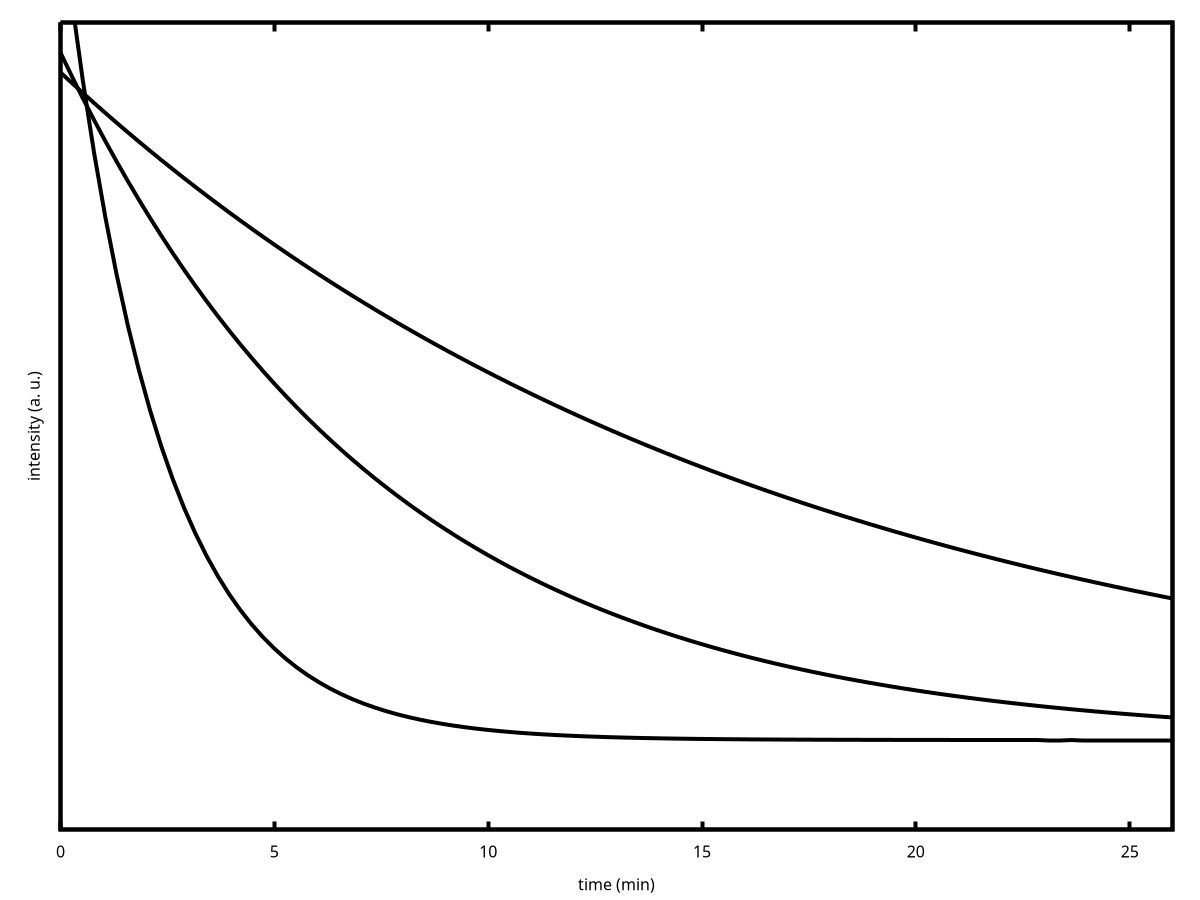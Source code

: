 set encoding utf8
reset
# set terminal qt enhanced size 1300,1000
set terminal epslatex color solid size 13.5cm,9cm header "\\sffamily\\sansmath"
set output "power_optimization_triplexes.tex"

fn_01mW  = 'pUIt_01mW.dat'
fn_02mW  = 'pUIt_02mW.dat'
fn_10mW  = 'pUIt_10mW.dat'
lw = 4
ps = 2

decay(x, p1, p2, p3) = p1 * exp(-p2 * x) + p3;

set macros
ranges = "[0:26][-0.05:0.4]"

set border linewidth 4

set xlabel 'time (min)'
set ylabel 'intensity (a. u.)'
set xtics 5
unset ytics
set format x "%h"

set lmargin at screen 0.05

plot @ranges\
	fn_01mW w p title "1\\,mW" pt 2 ps ps lw lw lc 'red',\
	decay(x, 3.720600e-01, 5.965743e-02, 0) w l lw lw lc 'black' notitle, \
	fn_02mW w p title "2\\,mW" pt 4 ps ps lw lw lc 'green',\
	decay(x, 3.831249e-01, 1.313771e-01, 0) w l lw lw lc 'black' notitle, \
	fn_10mW w p title "10\\,mW" pt 6 ps ps lw lw lc 'blue',\
	decay(x, 4.629436e-01, 4.410476e-01, 0) w l lw lw lc 'black' notitle

set output
